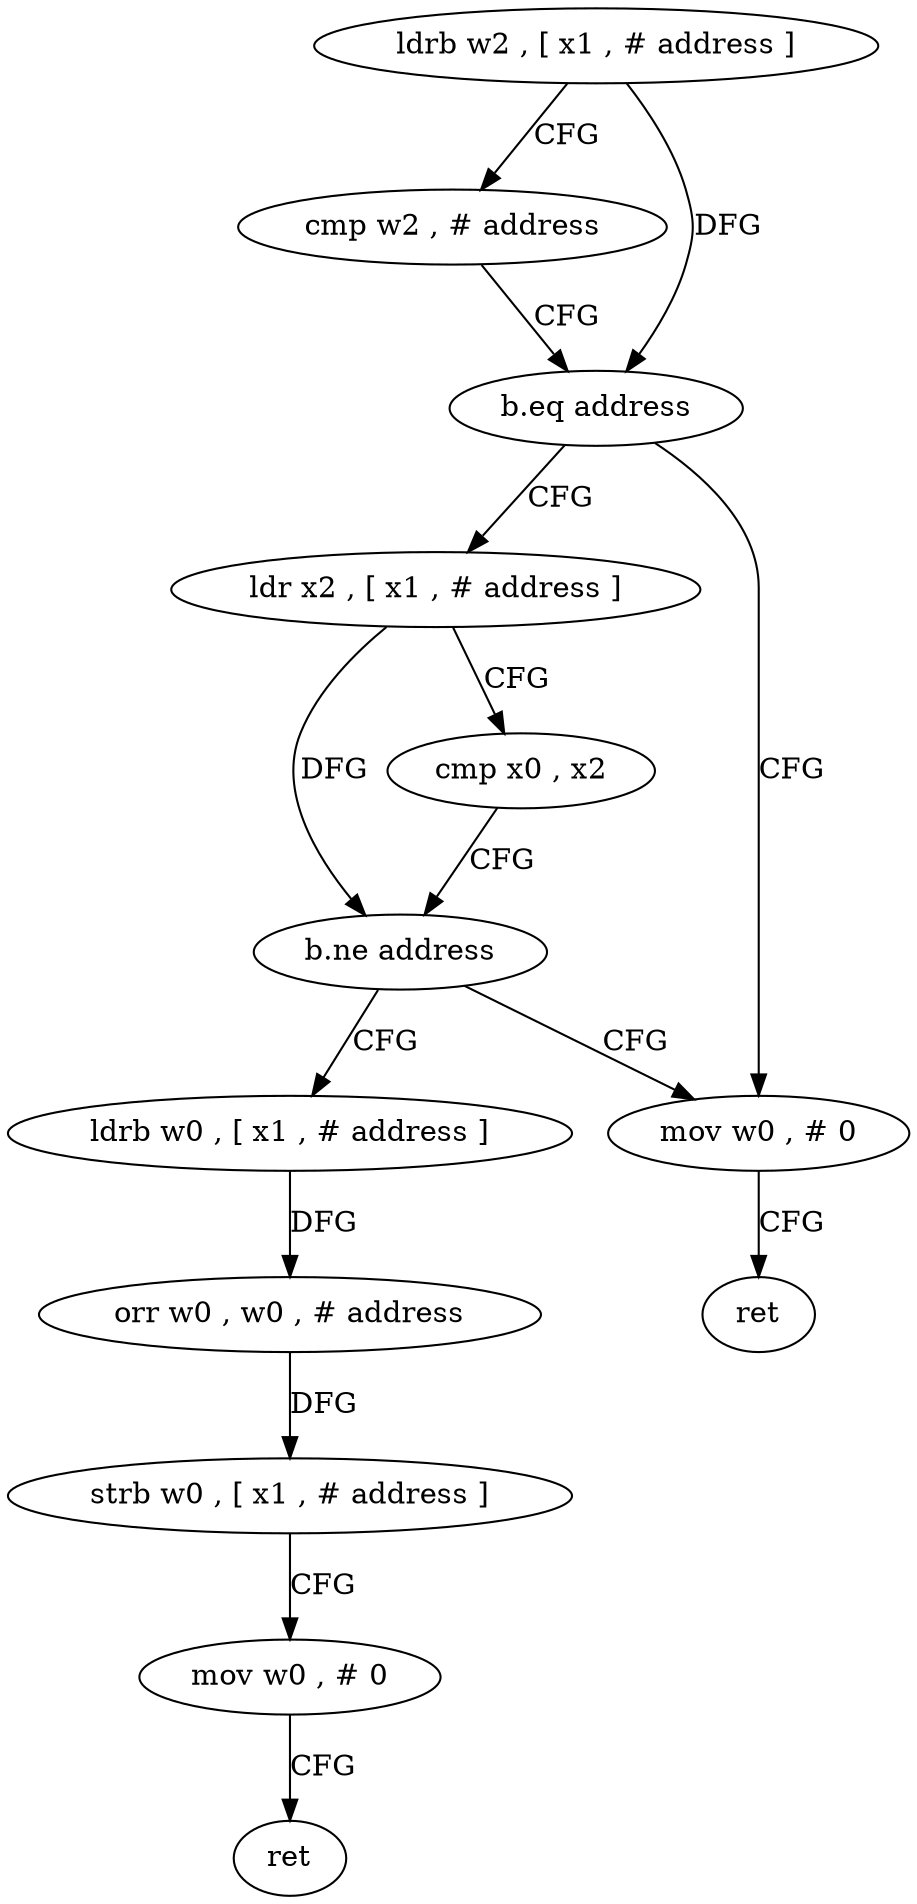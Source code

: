 digraph "func" {
"4318656" [label = "ldrb w2 , [ x1 , # address ]" ]
"4318660" [label = "cmp w2 , # address" ]
"4318664" [label = "b.eq address" ]
"4318680" [label = "ldr x2 , [ x1 , # address ]" ]
"4318668" [label = "mov w0 , # 0" ]
"4318684" [label = "cmp x0 , x2" ]
"4318688" [label = "b.ne address" ]
"4318692" [label = "ldrb w0 , [ x1 , # address ]" ]
"4318672" [label = "ret" ]
"4318696" [label = "orr w0 , w0 , # address" ]
"4318700" [label = "strb w0 , [ x1 , # address ]" ]
"4318704" [label = "mov w0 , # 0" ]
"4318708" [label = "ret" ]
"4318656" -> "4318660" [ label = "CFG" ]
"4318656" -> "4318664" [ label = "DFG" ]
"4318660" -> "4318664" [ label = "CFG" ]
"4318664" -> "4318680" [ label = "CFG" ]
"4318664" -> "4318668" [ label = "CFG" ]
"4318680" -> "4318684" [ label = "CFG" ]
"4318680" -> "4318688" [ label = "DFG" ]
"4318668" -> "4318672" [ label = "CFG" ]
"4318684" -> "4318688" [ label = "CFG" ]
"4318688" -> "4318668" [ label = "CFG" ]
"4318688" -> "4318692" [ label = "CFG" ]
"4318692" -> "4318696" [ label = "DFG" ]
"4318696" -> "4318700" [ label = "DFG" ]
"4318700" -> "4318704" [ label = "CFG" ]
"4318704" -> "4318708" [ label = "CFG" ]
}
